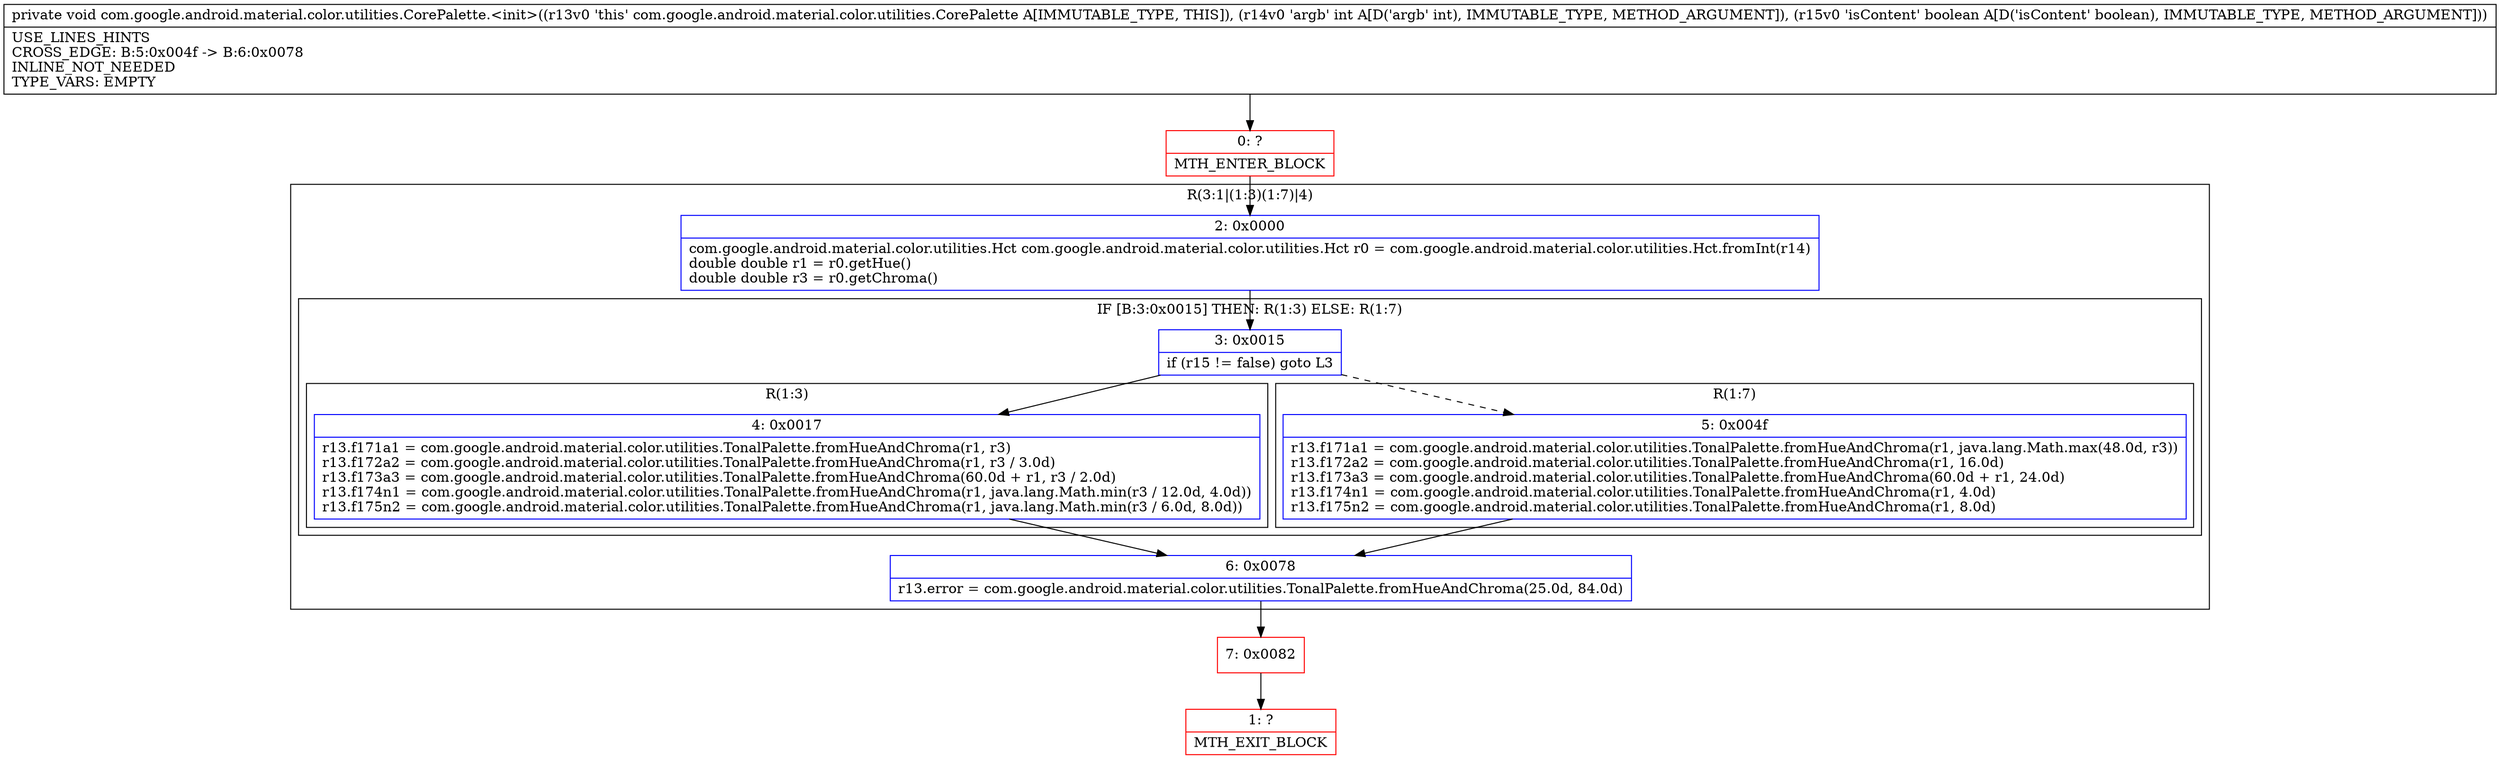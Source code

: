 digraph "CFG forcom.google.android.material.color.utilities.CorePalette.\<init\>(IZ)V" {
subgraph cluster_Region_447824454 {
label = "R(3:1|(1:3)(1:7)|4)";
node [shape=record,color=blue];
Node_2 [shape=record,label="{2\:\ 0x0000|com.google.android.material.color.utilities.Hct com.google.android.material.color.utilities.Hct r0 = com.google.android.material.color.utilities.Hct.fromInt(r14)\ldouble double r1 = r0.getHue()\ldouble double r3 = r0.getChroma()\l}"];
subgraph cluster_IfRegion_1079854834 {
label = "IF [B:3:0x0015] THEN: R(1:3) ELSE: R(1:7)";
node [shape=record,color=blue];
Node_3 [shape=record,label="{3\:\ 0x0015|if (r15 != false) goto L3\l}"];
subgraph cluster_Region_1431289450 {
label = "R(1:3)";
node [shape=record,color=blue];
Node_4 [shape=record,label="{4\:\ 0x0017|r13.f171a1 = com.google.android.material.color.utilities.TonalPalette.fromHueAndChroma(r1, r3)\lr13.f172a2 = com.google.android.material.color.utilities.TonalPalette.fromHueAndChroma(r1, r3 \/ 3.0d)\lr13.f173a3 = com.google.android.material.color.utilities.TonalPalette.fromHueAndChroma(60.0d + r1, r3 \/ 2.0d)\lr13.f174n1 = com.google.android.material.color.utilities.TonalPalette.fromHueAndChroma(r1, java.lang.Math.min(r3 \/ 12.0d, 4.0d))\lr13.f175n2 = com.google.android.material.color.utilities.TonalPalette.fromHueAndChroma(r1, java.lang.Math.min(r3 \/ 6.0d, 8.0d))\l}"];
}
subgraph cluster_Region_201880192 {
label = "R(1:7)";
node [shape=record,color=blue];
Node_5 [shape=record,label="{5\:\ 0x004f|r13.f171a1 = com.google.android.material.color.utilities.TonalPalette.fromHueAndChroma(r1, java.lang.Math.max(48.0d, r3))\lr13.f172a2 = com.google.android.material.color.utilities.TonalPalette.fromHueAndChroma(r1, 16.0d)\lr13.f173a3 = com.google.android.material.color.utilities.TonalPalette.fromHueAndChroma(60.0d + r1, 24.0d)\lr13.f174n1 = com.google.android.material.color.utilities.TonalPalette.fromHueAndChroma(r1, 4.0d)\lr13.f175n2 = com.google.android.material.color.utilities.TonalPalette.fromHueAndChroma(r1, 8.0d)\l}"];
}
}
Node_6 [shape=record,label="{6\:\ 0x0078|r13.error = com.google.android.material.color.utilities.TonalPalette.fromHueAndChroma(25.0d, 84.0d)\l}"];
}
Node_0 [shape=record,color=red,label="{0\:\ ?|MTH_ENTER_BLOCK\l}"];
Node_7 [shape=record,color=red,label="{7\:\ 0x0082}"];
Node_1 [shape=record,color=red,label="{1\:\ ?|MTH_EXIT_BLOCK\l}"];
MethodNode[shape=record,label="{private void com.google.android.material.color.utilities.CorePalette.\<init\>((r13v0 'this' com.google.android.material.color.utilities.CorePalette A[IMMUTABLE_TYPE, THIS]), (r14v0 'argb' int A[D('argb' int), IMMUTABLE_TYPE, METHOD_ARGUMENT]), (r15v0 'isContent' boolean A[D('isContent' boolean), IMMUTABLE_TYPE, METHOD_ARGUMENT]))  | USE_LINES_HINTS\lCROSS_EDGE: B:5:0x004f \-\> B:6:0x0078\lINLINE_NOT_NEEDED\lTYPE_VARS: EMPTY\l}"];
MethodNode -> Node_0;Node_2 -> Node_3;
Node_3 -> Node_4;
Node_3 -> Node_5[style=dashed];
Node_4 -> Node_6;
Node_5 -> Node_6;
Node_6 -> Node_7;
Node_0 -> Node_2;
Node_7 -> Node_1;
}


